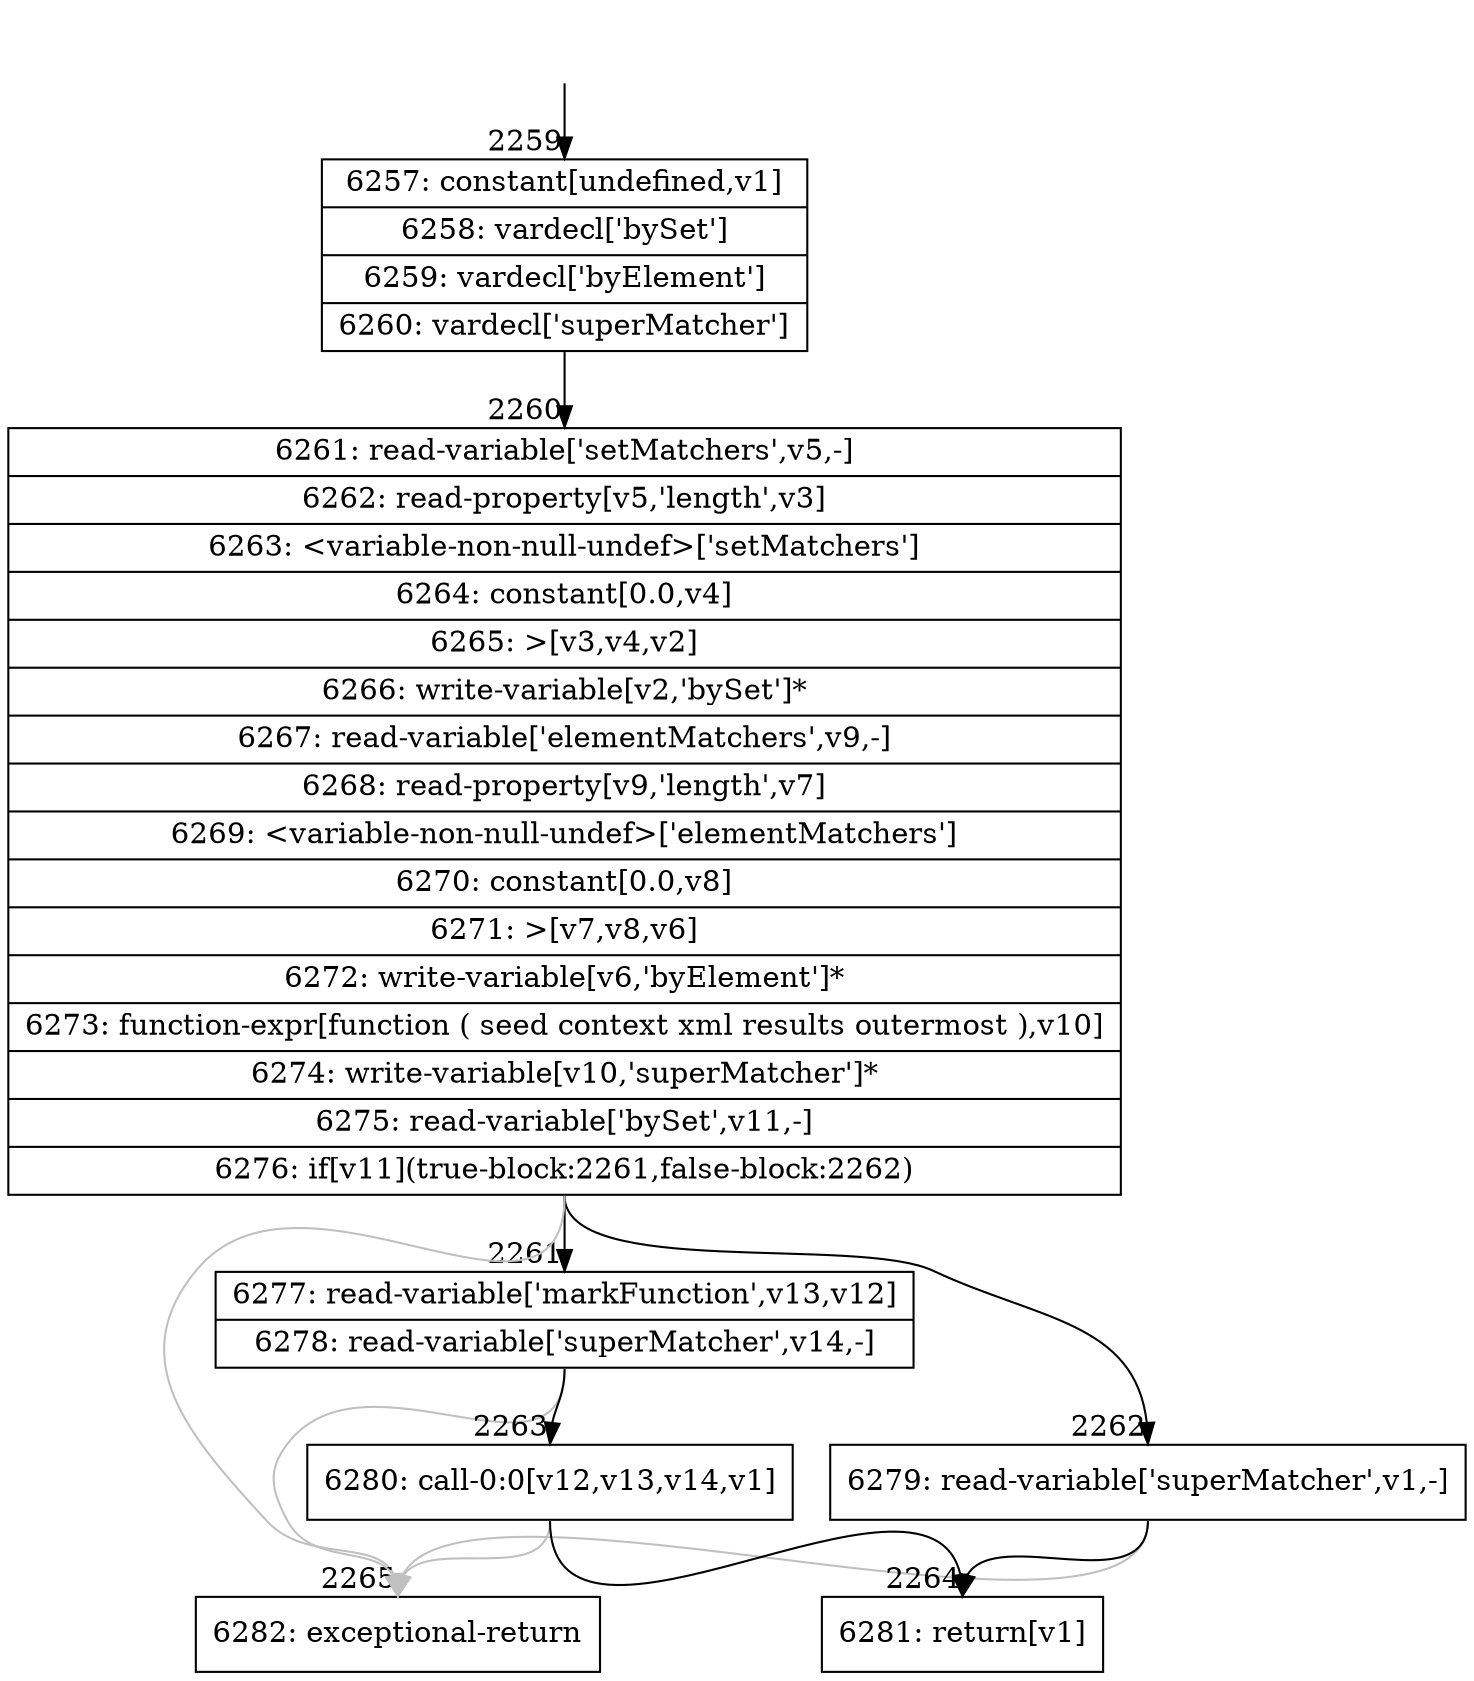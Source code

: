 digraph {
rankdir="TD"
BB_entry153[shape=none,label=""];
BB_entry153 -> BB2259 [tailport=s, headport=n, headlabel="    2259"]
BB2259 [shape=record label="{6257: constant[undefined,v1]|6258: vardecl['bySet']|6259: vardecl['byElement']|6260: vardecl['superMatcher']}" ] 
BB2259 -> BB2260 [tailport=s, headport=n, headlabel="      2260"]
BB2260 [shape=record label="{6261: read-variable['setMatchers',v5,-]|6262: read-property[v5,'length',v3]|6263: \<variable-non-null-undef\>['setMatchers']|6264: constant[0.0,v4]|6265: \>[v3,v4,v2]|6266: write-variable[v2,'bySet']*|6267: read-variable['elementMatchers',v9,-]|6268: read-property[v9,'length',v7]|6269: \<variable-non-null-undef\>['elementMatchers']|6270: constant[0.0,v8]|6271: \>[v7,v8,v6]|6272: write-variable[v6,'byElement']*|6273: function-expr[function ( seed context xml results outermost ),v10]|6274: write-variable[v10,'superMatcher']*|6275: read-variable['bySet',v11,-]|6276: if[v11](true-block:2261,false-block:2262)}" ] 
BB2260 -> BB2261 [tailport=s, headport=n, headlabel="      2261"]
BB2260 -> BB2262 [tailport=s, headport=n, headlabel="      2262"]
BB2260 -> BB2265 [tailport=s, headport=n, color=gray, headlabel="      2265"]
BB2261 [shape=record label="{6277: read-variable['markFunction',v13,v12]|6278: read-variable['superMatcher',v14,-]}" ] 
BB2261 -> BB2263 [tailport=s, headport=n, headlabel="      2263"]
BB2261 -> BB2265 [tailport=s, headport=n, color=gray]
BB2262 [shape=record label="{6279: read-variable['superMatcher',v1,-]}" ] 
BB2262 -> BB2264 [tailport=s, headport=n, headlabel="      2264"]
BB2262 -> BB2265 [tailport=s, headport=n, color=gray]
BB2263 [shape=record label="{6280: call-0:0[v12,v13,v14,v1]}" ] 
BB2263 -> BB2264 [tailport=s, headport=n]
BB2263 -> BB2265 [tailport=s, headport=n, color=gray]
BB2264 [shape=record label="{6281: return[v1]}" ] 
BB2265 [shape=record label="{6282: exceptional-return}" ] 
}
